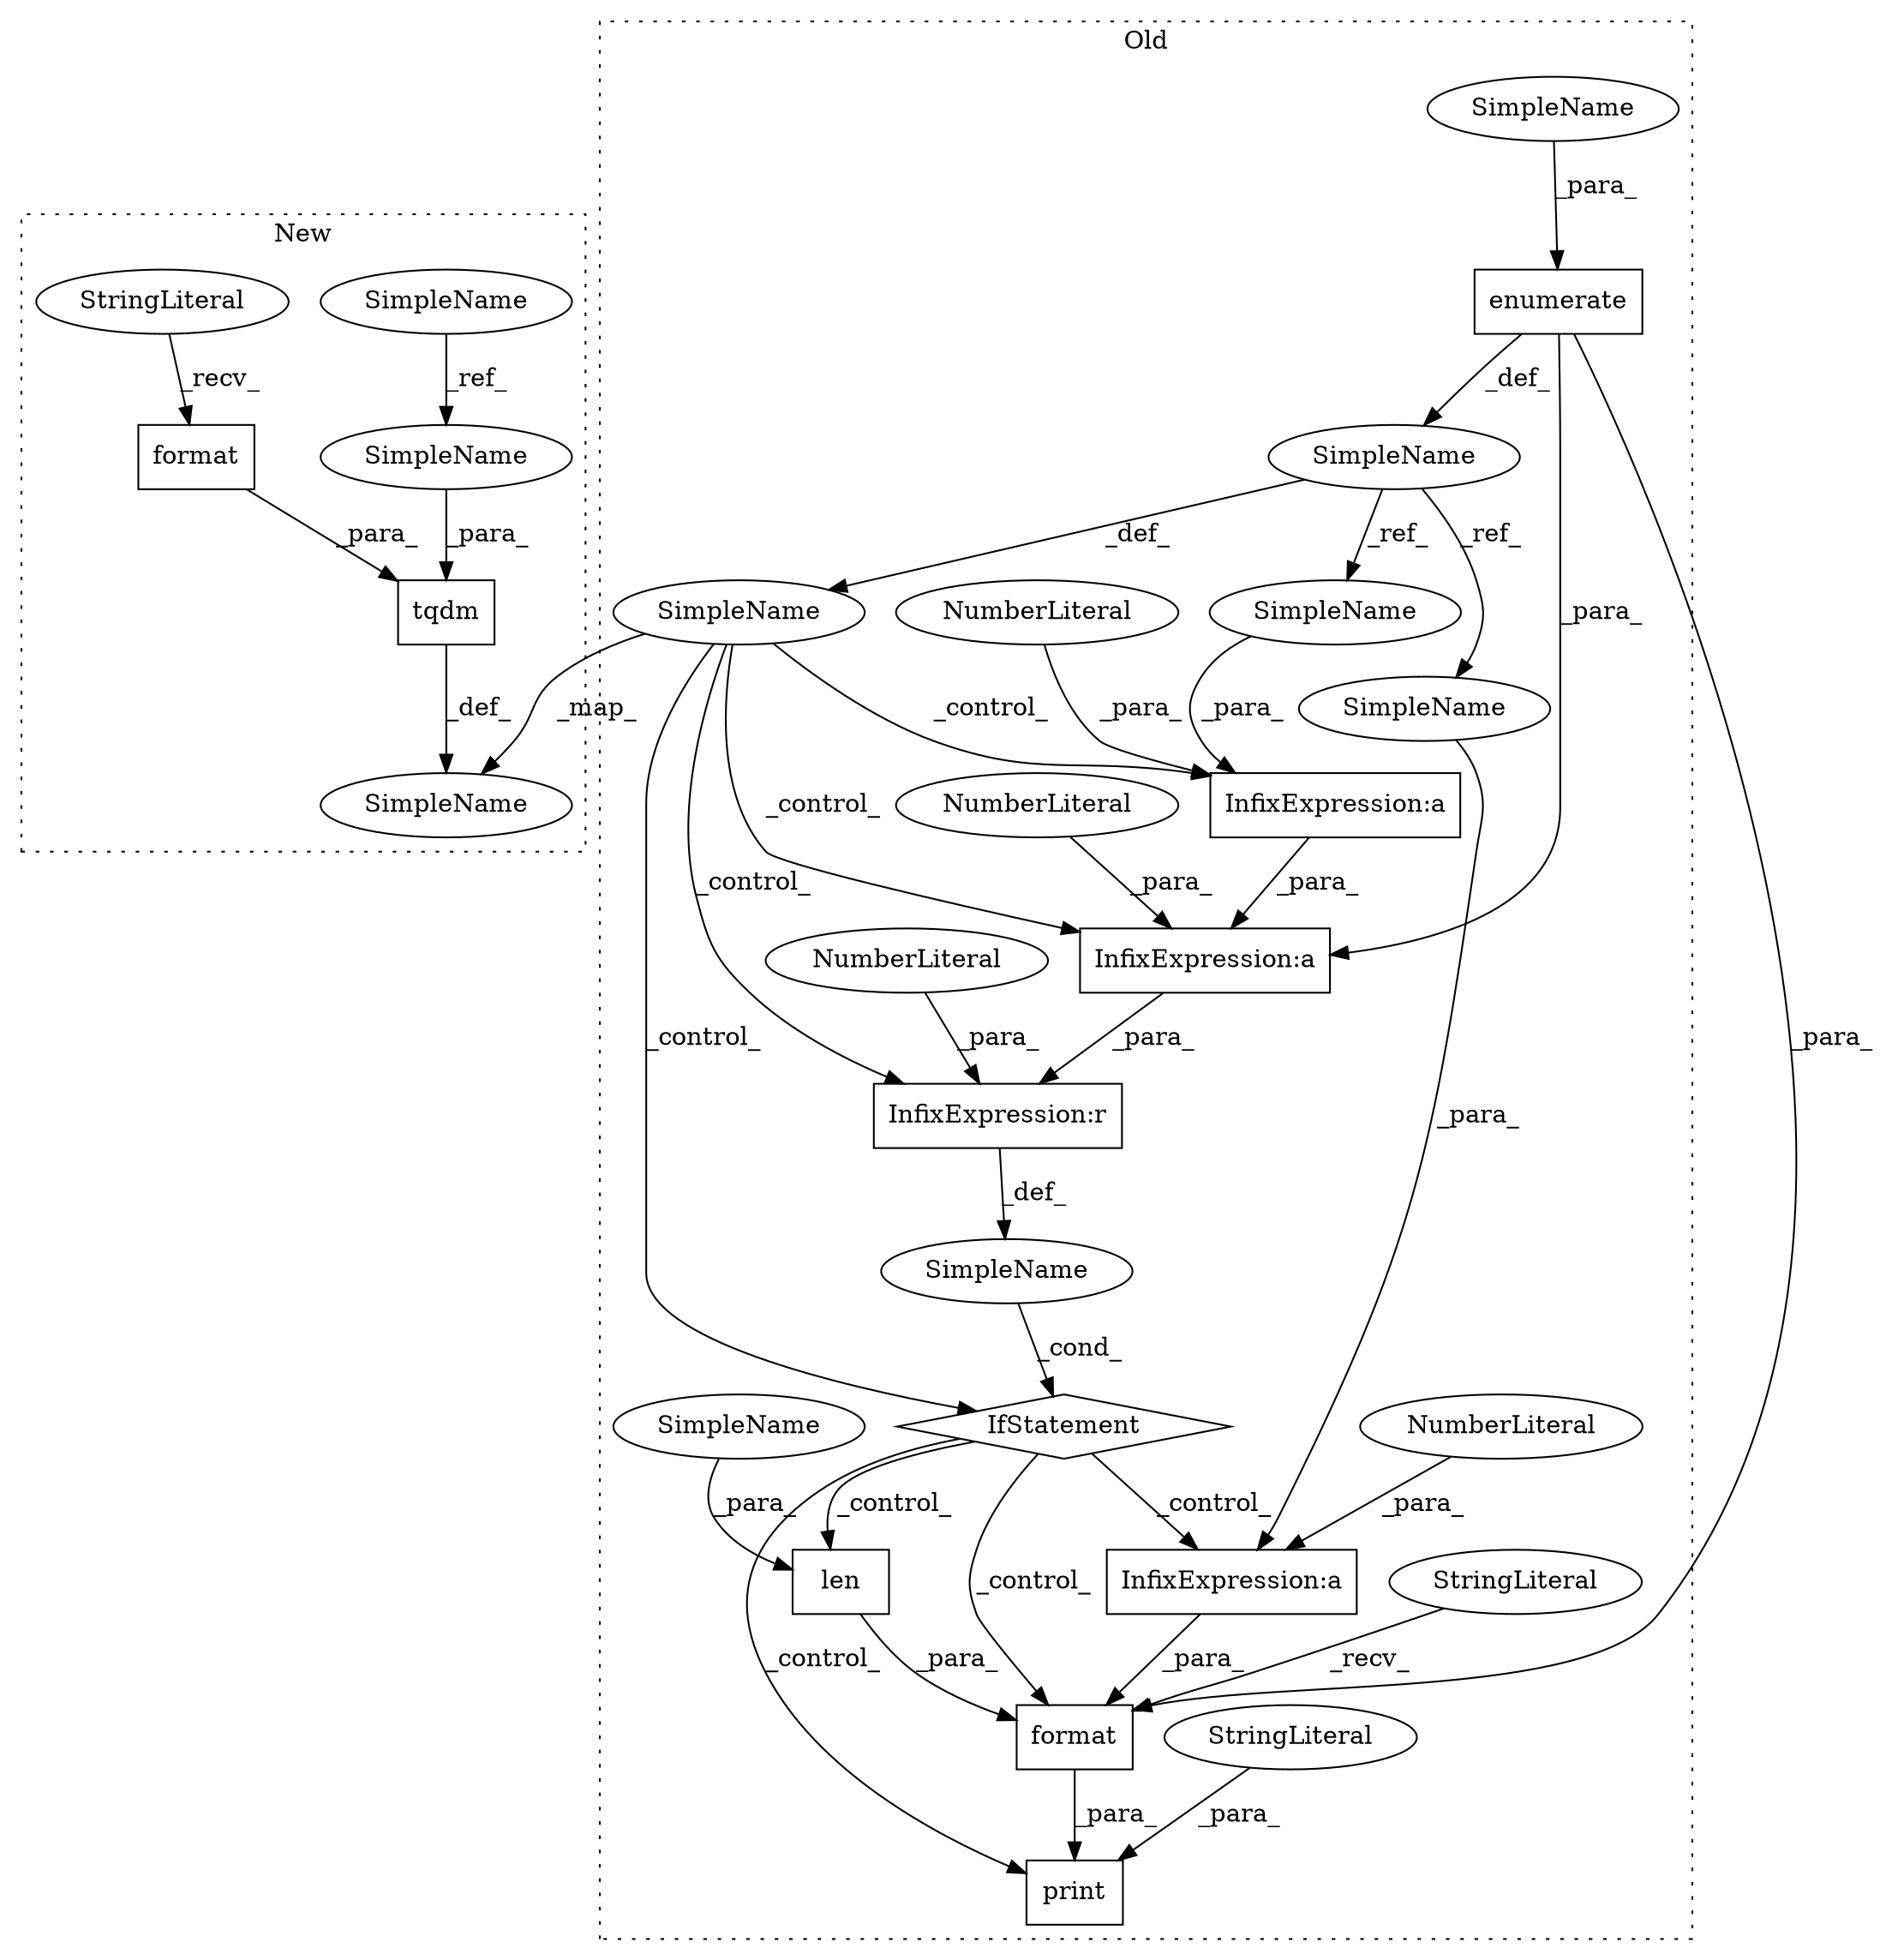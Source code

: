 digraph G {
subgraph cluster0 {
1 [label="enumerate" a="32" s="1464,1482" l="10,1" shape="box"];
3 [label="IfStatement" a="25" s="4662,4698" l="4,2" shape="diamond"];
4 [label="InfixExpression:a" a="27" s="4681" l="3" shape="box"];
5 [label="NumberLiteral" a="34" s="4684" l="1" shape="ellipse"];
6 [label="SimpleName" a="42" s="" l="" shape="ellipse"];
7 [label="print" a="32" s="4710,4789" l="6,1" shape="box"];
8 [label="InfixExpression:r" a="27" s="4693" l="4" shape="box"];
9 [label="NumberLiteral" a="34" s="4697" l="1" shape="ellipse"];
10 [label="SimpleName" a="42" s="1454" l="7" shape="ellipse"];
12 [label="InfixExpression:a" a="27" s="4686" l="3" shape="box"];
13 [label="InfixExpression:a" a="27" s="4765" l="3" shape="box"];
14 [label="NumberLiteral" a="34" s="4689" l="3" shape="ellipse"];
15 [label="NumberLiteral" a="34" s="4768" l="1" shape="ellipse"];
16 [label="len" a="32" s="4770,4782" l="4,1" shape="box"];
18 [label="format" a="32" s="4745,4783" l="7,1" shape="box"];
20 [label="SimpleName" a="42" s="1429" l="13" shape="ellipse"];
22 [label="StringLiteral" a="45" s="4716" l="28" shape="ellipse"];
23 [label="StringLiteral" a="45" s="4785" l="4" shape="ellipse"];
25 [label="SimpleName" a="42" s="4668" l="13" shape="ellipse"];
26 [label="SimpleName" a="42" s="4752" l="13" shape="ellipse"];
27 [label="SimpleName" a="42" s="1474" l="8" shape="ellipse"];
28 [label="SimpleName" a="42" s="4774" l="8" shape="ellipse"];
label = "Old";
style="dotted";
}
subgraph cluster1 {
2 [label="tqdm" a="32" s="1448,1511" l="5,1" shape="box"];
11 [label="SimpleName" a="42" s="1438" l="7" shape="ellipse"];
17 [label="SimpleName" a="42" s="1287" l="8" shape="ellipse"];
19 [label="format" a="32" s="1494,1510" l="7,1" shape="box"];
21 [label="StringLiteral" a="45" s="1462" l="31" shape="ellipse"];
24 [label="SimpleName" a="42" s="1453" l="8" shape="ellipse"];
label = "New";
style="dotted";
}
1 -> 12 [label="_para_"];
1 -> 18 [label="_para_"];
1 -> 20 [label="_def_"];
2 -> 11 [label="_def_"];
3 -> 13 [label="_control_"];
3 -> 7 [label="_control_"];
3 -> 18 [label="_control_"];
3 -> 16 [label="_control_"];
4 -> 12 [label="_para_"];
5 -> 4 [label="_para_"];
6 -> 3 [label="_cond_"];
8 -> 6 [label="_def_"];
9 -> 8 [label="_para_"];
10 -> 3 [label="_control_"];
10 -> 11 [label="_map_"];
10 -> 4 [label="_control_"];
10 -> 8 [label="_control_"];
10 -> 12 [label="_control_"];
12 -> 8 [label="_para_"];
13 -> 18 [label="_para_"];
14 -> 12 [label="_para_"];
15 -> 13 [label="_para_"];
16 -> 18 [label="_para_"];
17 -> 24 [label="_ref_"];
18 -> 7 [label="_para_"];
19 -> 2 [label="_para_"];
20 -> 25 [label="_ref_"];
20 -> 26 [label="_ref_"];
20 -> 10 [label="_def_"];
21 -> 19 [label="_recv_"];
22 -> 18 [label="_recv_"];
23 -> 7 [label="_para_"];
24 -> 2 [label="_para_"];
25 -> 4 [label="_para_"];
26 -> 13 [label="_para_"];
27 -> 1 [label="_para_"];
28 -> 16 [label="_para_"];
}